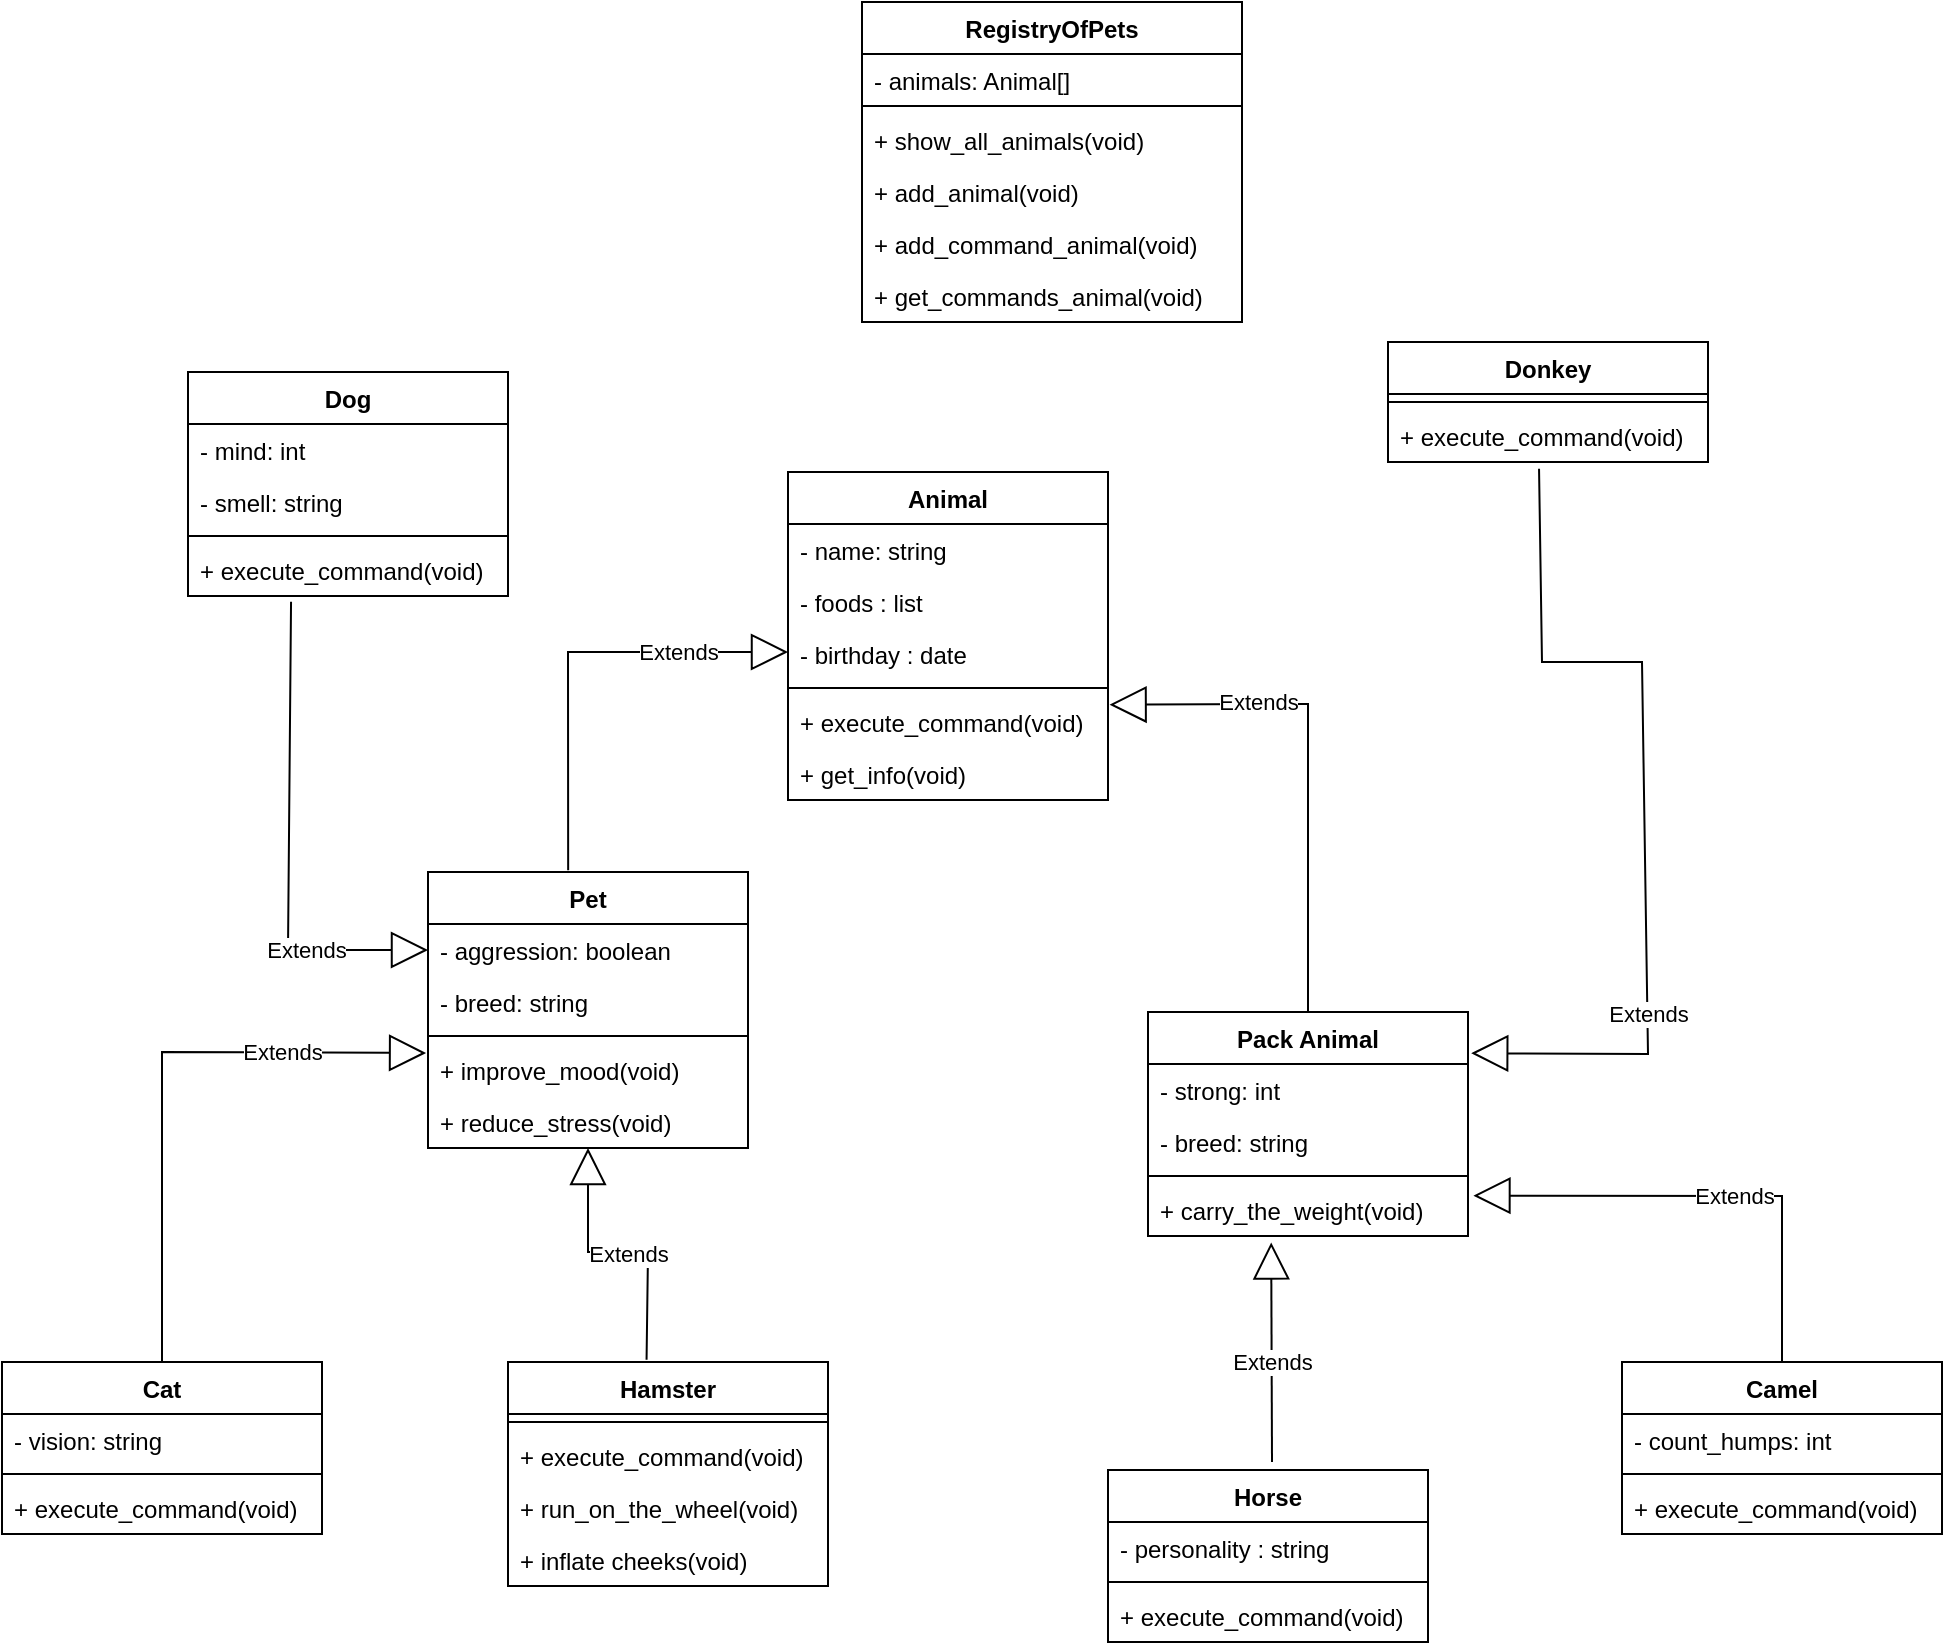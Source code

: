 <mxfile>
    <diagram id="R2lEEEUBdFMjLlhIrx00" name="Page-1">
        <mxGraphModel dx="907" dy="497" grid="1" gridSize="10" guides="1" tooltips="1" connect="1" arrows="1" fold="1" page="1" pageScale="1" pageWidth="1100" pageHeight="1700" math="0" shadow="0" extFonts="Permanent Marker^https://fonts.googleapis.com/css?family=Permanent+Marker">
            <root>
                <mxCell id="0"/>
                <mxCell id="1" parent="0"/>
                <mxCell id="GSxFg-PIzHMh7uF5a8ec-35" value="Pack Animal" style="swimlane;fontStyle=1;align=center;verticalAlign=top;childLayout=stackLayout;horizontal=1;startSize=26;horizontalStack=0;resizeParent=1;resizeParentMax=0;resizeLast=0;collapsible=1;marginBottom=0;" parent="1" vertex="1">
                    <mxGeometry x="653" y="565" width="160" height="112" as="geometry"/>
                </mxCell>
                <mxCell id="GSxFg-PIzHMh7uF5a8ec-36" value="- strong: int" style="text;strokeColor=none;fillColor=none;align=left;verticalAlign=top;spacingLeft=4;spacingRight=4;overflow=hidden;rotatable=0;points=[[0,0.5],[1,0.5]];portConstraint=eastwest;" parent="GSxFg-PIzHMh7uF5a8ec-35" vertex="1">
                    <mxGeometry y="26" width="160" height="26" as="geometry"/>
                </mxCell>
                <mxCell id="26" value="- breed: string" style="text;strokeColor=none;fillColor=none;align=left;verticalAlign=top;spacingLeft=4;spacingRight=4;overflow=hidden;rotatable=0;points=[[0,0.5],[1,0.5]];portConstraint=eastwest;" parent="GSxFg-PIzHMh7uF5a8ec-35" vertex="1">
                    <mxGeometry y="52" width="160" height="26" as="geometry"/>
                </mxCell>
                <mxCell id="GSxFg-PIzHMh7uF5a8ec-38" value="" style="line;strokeWidth=1;fillColor=none;align=left;verticalAlign=middle;spacingTop=-1;spacingLeft=3;spacingRight=3;rotatable=0;labelPosition=right;points=[];portConstraint=eastwest;" parent="GSxFg-PIzHMh7uF5a8ec-35" vertex="1">
                    <mxGeometry y="78" width="160" height="8" as="geometry"/>
                </mxCell>
                <mxCell id="GSxFg-PIzHMh7uF5a8ec-39" value="+ carry_the_weight(void)" style="text;strokeColor=none;fillColor=none;align=left;verticalAlign=top;spacingLeft=4;spacingRight=4;overflow=hidden;rotatable=0;points=[[0,0.5],[1,0.5]];portConstraint=eastwest;" parent="GSxFg-PIzHMh7uF5a8ec-35" vertex="1">
                    <mxGeometry y="86" width="160" height="26" as="geometry"/>
                </mxCell>
                <mxCell id="GSxFg-PIzHMh7uF5a8ec-13" value="Animal" style="swimlane;fontStyle=1;align=center;verticalAlign=top;childLayout=stackLayout;horizontal=1;startSize=26;horizontalStack=0;resizeParent=1;resizeParentMax=0;resizeLast=0;collapsible=1;marginBottom=0;" parent="1" vertex="1">
                    <mxGeometry x="473" y="295" width="160" height="164" as="geometry"/>
                </mxCell>
                <mxCell id="GSxFg-PIzHMh7uF5a8ec-17" value="- name: string" style="text;strokeColor=none;fillColor=none;align=left;verticalAlign=top;spacingLeft=4;spacingRight=4;overflow=hidden;rotatable=0;points=[[0,0.5],[1,0.5]];portConstraint=eastwest;" parent="GSxFg-PIzHMh7uF5a8ec-13" vertex="1">
                    <mxGeometry y="26" width="160" height="26" as="geometry"/>
                </mxCell>
                <mxCell id="GSxFg-PIzHMh7uF5a8ec-18" value="- foods : list" style="text;strokeColor=none;fillColor=none;align=left;verticalAlign=top;spacingLeft=4;spacingRight=4;overflow=hidden;rotatable=0;points=[[0,0.5],[1,0.5]];portConstraint=eastwest;" parent="GSxFg-PIzHMh7uF5a8ec-13" vertex="1">
                    <mxGeometry y="52" width="160" height="26" as="geometry"/>
                </mxCell>
                <mxCell id="12" value="- birthday : date" style="text;strokeColor=none;fillColor=none;align=left;verticalAlign=top;spacingLeft=4;spacingRight=4;overflow=hidden;rotatable=0;points=[[0,0.5],[1,0.5]];portConstraint=eastwest;" parent="GSxFg-PIzHMh7uF5a8ec-13" vertex="1">
                    <mxGeometry y="78" width="160" height="26" as="geometry"/>
                </mxCell>
                <mxCell id="GSxFg-PIzHMh7uF5a8ec-15" value="" style="line;strokeWidth=1;fillColor=none;align=left;verticalAlign=middle;spacingTop=-1;spacingLeft=3;spacingRight=3;rotatable=0;labelPosition=right;points=[];portConstraint=eastwest;" parent="GSxFg-PIzHMh7uF5a8ec-13" vertex="1">
                    <mxGeometry y="104" width="160" height="8" as="geometry"/>
                </mxCell>
                <mxCell id="GSxFg-PIzHMh7uF5a8ec-43" value="Extends" style="endArrow=block;endSize=16;endFill=0;html=1;rounded=0;exitX=0.438;exitY=-0.006;exitDx=0;exitDy=0;exitPerimeter=0;" parent="GSxFg-PIzHMh7uF5a8ec-13" source="GSxFg-PIzHMh7uF5a8ec-27" edge="1">
                    <mxGeometry x="0.498" width="160" relative="1" as="geometry">
                        <mxPoint x="-160" y="90" as="sourcePoint"/>
                        <mxPoint y="90" as="targetPoint"/>
                        <Array as="points">
                            <mxPoint x="-110" y="90"/>
                        </Array>
                        <mxPoint as="offset"/>
                    </mxGeometry>
                </mxCell>
                <mxCell id="GSxFg-PIzHMh7uF5a8ec-16" value="+ execute_command(void)" style="text;strokeColor=none;fillColor=none;align=left;verticalAlign=top;spacingLeft=4;spacingRight=4;overflow=hidden;rotatable=0;points=[[0,0.5],[1,0.5]];portConstraint=eastwest;" parent="GSxFg-PIzHMh7uF5a8ec-13" vertex="1">
                    <mxGeometry y="112" width="160" height="26" as="geometry"/>
                </mxCell>
                <mxCell id="8" value="+ get_info(void)" style="text;strokeColor=none;fillColor=none;align=left;verticalAlign=top;spacingLeft=4;spacingRight=4;overflow=hidden;rotatable=0;points=[[0,0.5],[1,0.5]];portConstraint=eastwest;" parent="GSxFg-PIzHMh7uF5a8ec-13" vertex="1">
                    <mxGeometry y="138" width="160" height="26" as="geometry"/>
                </mxCell>
                <mxCell id="GSxFg-PIzHMh7uF5a8ec-27" value="Pet" style="swimlane;fontStyle=1;align=center;verticalAlign=top;childLayout=stackLayout;horizontal=1;startSize=26;horizontalStack=0;resizeParent=1;resizeParentMax=0;resizeLast=0;collapsible=1;marginBottom=0;" parent="1" vertex="1">
                    <mxGeometry x="293" y="495" width="160" height="138" as="geometry"/>
                </mxCell>
                <mxCell id="24" value="- aggression: boolean" style="text;strokeColor=none;fillColor=none;align=left;verticalAlign=top;spacingLeft=4;spacingRight=4;overflow=hidden;rotatable=0;points=[[0,0.5],[1,0.5]];portConstraint=eastwest;" parent="GSxFg-PIzHMh7uF5a8ec-27" vertex="1">
                    <mxGeometry y="26" width="160" height="26" as="geometry"/>
                </mxCell>
                <mxCell id="16" value="- breed: string" style="text;strokeColor=none;fillColor=none;align=left;verticalAlign=top;spacingLeft=4;spacingRight=4;overflow=hidden;rotatable=0;points=[[0,0.5],[1,0.5]];portConstraint=eastwest;" parent="GSxFg-PIzHMh7uF5a8ec-27" vertex="1">
                    <mxGeometry y="52" width="160" height="26" as="geometry"/>
                </mxCell>
                <mxCell id="GSxFg-PIzHMh7uF5a8ec-30" value="" style="line;strokeWidth=1;fillColor=none;align=left;verticalAlign=middle;spacingTop=-1;spacingLeft=3;spacingRight=3;rotatable=0;labelPosition=right;points=[];portConstraint=eastwest;" parent="GSxFg-PIzHMh7uF5a8ec-27" vertex="1">
                    <mxGeometry y="78" width="160" height="8" as="geometry"/>
                </mxCell>
                <mxCell id="GSxFg-PIzHMh7uF5a8ec-31" value="+ improve_mood(void)" style="text;strokeColor=none;fillColor=none;align=left;verticalAlign=top;spacingLeft=4;spacingRight=4;overflow=hidden;rotatable=0;points=[[0,0.5],[1,0.5]];portConstraint=eastwest;" parent="GSxFg-PIzHMh7uF5a8ec-27" vertex="1">
                    <mxGeometry y="86" width="160" height="26" as="geometry"/>
                </mxCell>
                <mxCell id="GSxFg-PIzHMh7uF5a8ec-32" value="+ reduce_stress(void)" style="text;strokeColor=none;fillColor=none;align=left;verticalAlign=top;spacingLeft=4;spacingRight=4;overflow=hidden;rotatable=0;points=[[0,0.5],[1,0.5]];portConstraint=eastwest;" parent="GSxFg-PIzHMh7uF5a8ec-27" vertex="1">
                    <mxGeometry y="112" width="160" height="26" as="geometry"/>
                </mxCell>
                <mxCell id="GSxFg-PIzHMh7uF5a8ec-44" value="Extends" style="endArrow=block;endSize=16;endFill=0;html=1;rounded=0;entryX=1.005;entryY=0.166;entryDx=0;entryDy=0;entryPerimeter=0;exitX=0.5;exitY=0;exitDx=0;exitDy=0;" parent="1" source="GSxFg-PIzHMh7uF5a8ec-35" target="GSxFg-PIzHMh7uF5a8ec-16" edge="1">
                    <mxGeometry x="0.413" y="-1" width="160" relative="1" as="geometry">
                        <mxPoint x="783" y="495" as="sourcePoint"/>
                        <mxPoint x="853" y="345" as="targetPoint"/>
                        <Array as="points">
                            <mxPoint x="733" y="435"/>
                            <mxPoint x="733" y="411"/>
                        </Array>
                        <mxPoint as="offset"/>
                    </mxGeometry>
                </mxCell>
                <mxCell id="GSxFg-PIzHMh7uF5a8ec-47" value="Dog" style="swimlane;fontStyle=1;align=center;verticalAlign=top;childLayout=stackLayout;horizontal=1;startSize=26;horizontalStack=0;resizeParent=1;resizeParentMax=0;resizeLast=0;collapsible=1;marginBottom=0;" parent="1" vertex="1">
                    <mxGeometry x="173" y="245" width="160" height="112" as="geometry"/>
                </mxCell>
                <mxCell id="GSxFg-PIzHMh7uF5a8ec-48" value="- mind: int" style="text;strokeColor=none;fillColor=none;align=left;verticalAlign=top;spacingLeft=4;spacingRight=4;overflow=hidden;rotatable=0;points=[[0,0.5],[1,0.5]];portConstraint=eastwest;" parent="GSxFg-PIzHMh7uF5a8ec-47" vertex="1">
                    <mxGeometry y="26" width="160" height="26" as="geometry"/>
                </mxCell>
                <mxCell id="15" value="- smell: string" style="text;strokeColor=none;fillColor=none;align=left;verticalAlign=top;spacingLeft=4;spacingRight=4;overflow=hidden;rotatable=0;points=[[0,0.5],[1,0.5]];portConstraint=eastwest;" parent="GSxFg-PIzHMh7uF5a8ec-47" vertex="1">
                    <mxGeometry y="52" width="160" height="26" as="geometry"/>
                </mxCell>
                <mxCell id="GSxFg-PIzHMh7uF5a8ec-50" value="" style="line;strokeWidth=1;fillColor=none;align=left;verticalAlign=middle;spacingTop=-1;spacingLeft=3;spacingRight=3;rotatable=0;labelPosition=right;points=[];portConstraint=eastwest;" parent="GSxFg-PIzHMh7uF5a8ec-47" vertex="1">
                    <mxGeometry y="78" width="160" height="8" as="geometry"/>
                </mxCell>
                <mxCell id="GSxFg-PIzHMh7uF5a8ec-51" value="+ execute_command(void)" style="text;strokeColor=none;fillColor=none;align=left;verticalAlign=top;spacingLeft=4;spacingRight=4;overflow=hidden;rotatable=0;points=[[0,0.5],[1,0.5]];portConstraint=eastwest;" parent="GSxFg-PIzHMh7uF5a8ec-47" vertex="1">
                    <mxGeometry y="86" width="160" height="26" as="geometry"/>
                </mxCell>
                <mxCell id="GSxFg-PIzHMh7uF5a8ec-54" value="Cat" style="swimlane;fontStyle=1;align=center;verticalAlign=top;childLayout=stackLayout;horizontal=1;startSize=26;horizontalStack=0;resizeParent=1;resizeParentMax=0;resizeLast=0;collapsible=1;marginBottom=0;" parent="1" vertex="1">
                    <mxGeometry x="80" y="740" width="160" height="86" as="geometry"/>
                </mxCell>
                <mxCell id="GSxFg-PIzHMh7uF5a8ec-55" value="- vision: string" style="text;strokeColor=none;fillColor=none;align=left;verticalAlign=top;spacingLeft=4;spacingRight=4;overflow=hidden;rotatable=0;points=[[0,0.5],[1,0.5]];portConstraint=eastwest;" parent="GSxFg-PIzHMh7uF5a8ec-54" vertex="1">
                    <mxGeometry y="26" width="160" height="26" as="geometry"/>
                </mxCell>
                <mxCell id="GSxFg-PIzHMh7uF5a8ec-57" value="" style="line;strokeWidth=1;fillColor=none;align=left;verticalAlign=middle;spacingTop=-1;spacingLeft=3;spacingRight=3;rotatable=0;labelPosition=right;points=[];portConstraint=eastwest;" parent="GSxFg-PIzHMh7uF5a8ec-54" vertex="1">
                    <mxGeometry y="52" width="160" height="8" as="geometry"/>
                </mxCell>
                <mxCell id="GSxFg-PIzHMh7uF5a8ec-58" value="+ execute_command(void)" style="text;strokeColor=none;fillColor=none;align=left;verticalAlign=top;spacingLeft=4;spacingRight=4;overflow=hidden;rotatable=0;points=[[0,0.5],[1,0.5]];portConstraint=eastwest;" parent="GSxFg-PIzHMh7uF5a8ec-54" vertex="1">
                    <mxGeometry y="60" width="160" height="26" as="geometry"/>
                </mxCell>
                <mxCell id="GSxFg-PIzHMh7uF5a8ec-61" value="Hamster" style="swimlane;fontStyle=1;align=center;verticalAlign=top;childLayout=stackLayout;horizontal=1;startSize=26;horizontalStack=0;resizeParent=1;resizeParentMax=0;resizeLast=0;collapsible=1;marginBottom=0;" parent="1" vertex="1">
                    <mxGeometry x="333" y="740" width="160" height="112" as="geometry"/>
                </mxCell>
                <mxCell id="GSxFg-PIzHMh7uF5a8ec-64" value="" style="line;strokeWidth=1;fillColor=none;align=left;verticalAlign=middle;spacingTop=-1;spacingLeft=3;spacingRight=3;rotatable=0;labelPosition=right;points=[];portConstraint=eastwest;" parent="GSxFg-PIzHMh7uF5a8ec-61" vertex="1">
                    <mxGeometry y="26" width="160" height="8" as="geometry"/>
                </mxCell>
                <mxCell id="GSxFg-PIzHMh7uF5a8ec-65" value="+ execute_command(void)" style="text;strokeColor=none;fillColor=none;align=left;verticalAlign=top;spacingLeft=4;spacingRight=4;overflow=hidden;rotatable=0;points=[[0,0.5],[1,0.5]];portConstraint=eastwest;" parent="GSxFg-PIzHMh7uF5a8ec-61" vertex="1">
                    <mxGeometry y="34" width="160" height="26" as="geometry"/>
                </mxCell>
                <mxCell id="14" value="+ run_on_the_wheel(void)" style="text;strokeColor=none;fillColor=none;align=left;verticalAlign=top;spacingLeft=4;spacingRight=4;overflow=hidden;rotatable=0;points=[[0,0.5],[1,0.5]];portConstraint=eastwest;" parent="GSxFg-PIzHMh7uF5a8ec-61" vertex="1">
                    <mxGeometry y="60" width="160" height="26" as="geometry"/>
                </mxCell>
                <mxCell id="17" value="+ inflate cheeks(void)" style="text;strokeColor=none;fillColor=none;align=left;verticalAlign=top;spacingLeft=4;spacingRight=4;overflow=hidden;rotatable=0;points=[[0,0.5],[1,0.5]];portConstraint=eastwest;" parent="GSxFg-PIzHMh7uF5a8ec-61" vertex="1">
                    <mxGeometry y="86" width="160" height="26" as="geometry"/>
                </mxCell>
                <mxCell id="GSxFg-PIzHMh7uF5a8ec-68" value="Camel" style="swimlane;fontStyle=1;align=center;verticalAlign=top;childLayout=stackLayout;horizontal=1;startSize=26;horizontalStack=0;resizeParent=1;resizeParentMax=0;resizeLast=0;collapsible=1;marginBottom=0;" parent="1" vertex="1">
                    <mxGeometry x="890" y="740" width="160" height="86" as="geometry"/>
                </mxCell>
                <mxCell id="GSxFg-PIzHMh7uF5a8ec-69" value="- count_humps: int" style="text;strokeColor=none;fillColor=none;align=left;verticalAlign=top;spacingLeft=4;spacingRight=4;overflow=hidden;rotatable=0;points=[[0,0.5],[1,0.5]];portConstraint=eastwest;" parent="GSxFg-PIzHMh7uF5a8ec-68" vertex="1">
                    <mxGeometry y="26" width="160" height="26" as="geometry"/>
                </mxCell>
                <mxCell id="GSxFg-PIzHMh7uF5a8ec-72" value="" style="line;strokeWidth=1;fillColor=none;align=left;verticalAlign=middle;spacingTop=-1;spacingLeft=3;spacingRight=3;rotatable=0;labelPosition=right;points=[];portConstraint=eastwest;" parent="GSxFg-PIzHMh7uF5a8ec-68" vertex="1">
                    <mxGeometry y="52" width="160" height="8" as="geometry"/>
                </mxCell>
                <mxCell id="GSxFg-PIzHMh7uF5a8ec-73" value="+ execute_command(void)" style="text;strokeColor=none;fillColor=none;align=left;verticalAlign=top;spacingLeft=4;spacingRight=4;overflow=hidden;rotatable=0;points=[[0,0.5],[1,0.5]];portConstraint=eastwest;" parent="GSxFg-PIzHMh7uF5a8ec-68" vertex="1">
                    <mxGeometry y="60" width="160" height="26" as="geometry"/>
                </mxCell>
                <mxCell id="GSxFg-PIzHMh7uF5a8ec-76" value="Horse" style="swimlane;fontStyle=1;align=center;verticalAlign=top;childLayout=stackLayout;horizontal=1;startSize=26;horizontalStack=0;resizeParent=1;resizeParentMax=0;resizeLast=0;collapsible=1;marginBottom=0;" parent="1" vertex="1">
                    <mxGeometry x="633" y="794" width="160" height="86" as="geometry"/>
                </mxCell>
                <mxCell id="GSxFg-PIzHMh7uF5a8ec-78" value="- personality : string" style="text;strokeColor=none;fillColor=none;align=left;verticalAlign=top;spacingLeft=4;spacingRight=4;overflow=hidden;rotatable=0;points=[[0,0.5],[1,0.5]];portConstraint=eastwest;" parent="GSxFg-PIzHMh7uF5a8ec-76" vertex="1">
                    <mxGeometry y="26" width="160" height="26" as="geometry"/>
                </mxCell>
                <mxCell id="GSxFg-PIzHMh7uF5a8ec-80" value="" style="line;strokeWidth=1;fillColor=none;align=left;verticalAlign=middle;spacingTop=-1;spacingLeft=3;spacingRight=3;rotatable=0;labelPosition=right;points=[];portConstraint=eastwest;" parent="GSxFg-PIzHMh7uF5a8ec-76" vertex="1">
                    <mxGeometry y="52" width="160" height="8" as="geometry"/>
                </mxCell>
                <mxCell id="GSxFg-PIzHMh7uF5a8ec-81" value="+ execute_command(void)" style="text;strokeColor=none;fillColor=none;align=left;verticalAlign=top;spacingLeft=4;spacingRight=4;overflow=hidden;rotatable=0;points=[[0,0.5],[1,0.5]];portConstraint=eastwest;" parent="GSxFg-PIzHMh7uF5a8ec-76" vertex="1">
                    <mxGeometry y="60" width="160" height="26" as="geometry"/>
                </mxCell>
                <mxCell id="GSxFg-PIzHMh7uF5a8ec-84" value="Donkey" style="swimlane;fontStyle=1;align=center;verticalAlign=top;childLayout=stackLayout;horizontal=1;startSize=26;horizontalStack=0;resizeParent=1;resizeParentMax=0;resizeLast=0;collapsible=1;marginBottom=0;" parent="1" vertex="1">
                    <mxGeometry x="773" y="230" width="160" height="60" as="geometry"/>
                </mxCell>
                <mxCell id="GSxFg-PIzHMh7uF5a8ec-88" value="" style="line;strokeWidth=1;fillColor=none;align=left;verticalAlign=middle;spacingTop=-1;spacingLeft=3;spacingRight=3;rotatable=0;labelPosition=right;points=[];portConstraint=eastwest;" parent="GSxFg-PIzHMh7uF5a8ec-84" vertex="1">
                    <mxGeometry y="26" width="160" height="8" as="geometry"/>
                </mxCell>
                <mxCell id="GSxFg-PIzHMh7uF5a8ec-89" value="+ execute_command(void)" style="text;strokeColor=none;fillColor=none;align=left;verticalAlign=top;spacingLeft=4;spacingRight=4;overflow=hidden;rotatable=0;points=[[0,0.5],[1,0.5]];portConstraint=eastwest;" parent="GSxFg-PIzHMh7uF5a8ec-84" vertex="1">
                    <mxGeometry y="34" width="160" height="26" as="geometry"/>
                </mxCell>
                <mxCell id="GSxFg-PIzHMh7uF5a8ec-92" value="Extends" style="endArrow=block;endSize=16;endFill=0;html=1;rounded=0;entryX=0;entryY=0.5;entryDx=0;entryDy=0;exitX=0.322;exitY=1.109;exitDx=0;exitDy=0;exitPerimeter=0;" parent="1" source="GSxFg-PIzHMh7uF5a8ec-51" edge="1">
                    <mxGeometry x="0.498" width="160" relative="1" as="geometry">
                        <mxPoint x="223.4" y="383.364" as="sourcePoint"/>
                        <mxPoint x="293" y="534" as="targetPoint"/>
                        <Array as="points">
                            <mxPoint x="223" y="534"/>
                        </Array>
                        <mxPoint as="offset"/>
                    </mxGeometry>
                </mxCell>
                <mxCell id="GSxFg-PIzHMh7uF5a8ec-94" value="Extends" style="endArrow=block;endSize=16;endFill=0;html=1;rounded=0;exitX=0.5;exitY=0;exitDx=0;exitDy=0;entryX=-0.006;entryY=0.173;entryDx=0;entryDy=0;entryPerimeter=0;" parent="1" source="GSxFg-PIzHMh7uF5a8ec-54" target="GSxFg-PIzHMh7uF5a8ec-31" edge="1">
                    <mxGeometry x="0.498" width="160" relative="1" as="geometry">
                        <mxPoint x="222.92" y="739.664" as="sourcePoint"/>
                        <mxPoint x="298" y="565" as="targetPoint"/>
                        <Array as="points">
                            <mxPoint x="160" y="585"/>
                        </Array>
                        <mxPoint as="offset"/>
                    </mxGeometry>
                </mxCell>
                <mxCell id="GSxFg-PIzHMh7uF5a8ec-95" value="Extends" style="endArrow=block;endSize=16;endFill=0;html=1;rounded=0;exitX=0.433;exitY=-0.01;exitDx=0;exitDy=0;exitPerimeter=0;" parent="1" source="GSxFg-PIzHMh7uF5a8ec-61" target="GSxFg-PIzHMh7uF5a8ec-27" edge="1">
                    <mxGeometry x="-0.228" y="10" width="160" relative="1" as="geometry">
                        <mxPoint x="413.08" y="504.016" as="sourcePoint"/>
                        <mxPoint x="382.44" y="660.092" as="targetPoint"/>
                        <Array as="points">
                            <mxPoint x="403" y="685"/>
                            <mxPoint x="373" y="685"/>
                        </Array>
                        <mxPoint as="offset"/>
                    </mxGeometry>
                </mxCell>
                <mxCell id="GSxFg-PIzHMh7uF5a8ec-96" value="Extends" style="endArrow=block;endSize=16;endFill=0;html=1;rounded=0;entryX=1.01;entryY=0.184;entryDx=0;entryDy=0;entryPerimeter=0;exitX=0.472;exitY=1.128;exitDx=0;exitDy=0;exitPerimeter=0;" parent="1" source="GSxFg-PIzHMh7uF5a8ec-89" target="GSxFg-PIzHMh7uF5a8ec-35" edge="1">
                    <mxGeometry x="0.498" width="160" relative="1" as="geometry">
                        <mxPoint x="902.6" y="316.13" as="sourcePoint"/>
                        <mxPoint x="943" y="459" as="targetPoint"/>
                        <Array as="points">
                            <mxPoint x="850" y="390"/>
                            <mxPoint x="900" y="390"/>
                            <mxPoint x="903" y="586"/>
                        </Array>
                        <mxPoint as="offset"/>
                    </mxGeometry>
                </mxCell>
                <mxCell id="GSxFg-PIzHMh7uF5a8ec-98" value="Extends" style="endArrow=block;endSize=16;endFill=0;html=1;rounded=0;entryX=0.385;entryY=1.123;entryDx=0;entryDy=0;entryPerimeter=0;" parent="1" target="GSxFg-PIzHMh7uF5a8ec-39" edge="1">
                    <mxGeometry x="-0.093" width="160" relative="1" as="geometry">
                        <mxPoint x="715" y="790" as="sourcePoint"/>
                        <mxPoint x="723" y="575" as="targetPoint"/>
                        <Array as="points"/>
                        <mxPoint as="offset"/>
                    </mxGeometry>
                </mxCell>
                <mxCell id="11" value="Extends" style="endArrow=block;endSize=16;endFill=0;html=1;rounded=0;exitX=0.5;exitY=0;exitDx=0;exitDy=0;entryX=1.017;entryY=0.224;entryDx=0;entryDy=0;entryPerimeter=0;" parent="1" source="GSxFg-PIzHMh7uF5a8ec-68" target="GSxFg-PIzHMh7uF5a8ec-39" edge="1">
                    <mxGeometry x="-0.096" width="160" relative="1" as="geometry">
                        <mxPoint x="722.6" y="804.832" as="sourcePoint"/>
                        <mxPoint x="724.6" y="664.198" as="targetPoint"/>
                        <Array as="points">
                            <mxPoint x="970" y="657"/>
                        </Array>
                        <mxPoint as="offset"/>
                    </mxGeometry>
                </mxCell>
                <mxCell id="18" value="RegistryOfPets" style="swimlane;fontStyle=1;align=center;verticalAlign=top;childLayout=stackLayout;horizontal=1;startSize=26;horizontalStack=0;resizeParent=1;resizeParentMax=0;resizeLast=0;collapsible=1;marginBottom=0;" parent="1" vertex="1">
                    <mxGeometry x="510" y="60" width="190" height="160" as="geometry"/>
                </mxCell>
                <mxCell id="19" value="- animals: Animal[]" style="text;strokeColor=none;fillColor=none;align=left;verticalAlign=top;spacingLeft=4;spacingRight=4;overflow=hidden;rotatable=0;points=[[0,0.5],[1,0.5]];portConstraint=eastwest;" parent="18" vertex="1">
                    <mxGeometry y="26" width="190" height="22" as="geometry"/>
                </mxCell>
                <mxCell id="21" value="" style="line;strokeWidth=1;fillColor=none;align=left;verticalAlign=middle;spacingTop=-1;spacingLeft=3;spacingRight=3;rotatable=0;labelPosition=right;points=[];portConstraint=eastwest;" parent="18" vertex="1">
                    <mxGeometry y="48" width="190" height="8" as="geometry"/>
                </mxCell>
                <mxCell id="22" value="+ show_all_animals(void)" style="text;strokeColor=none;fillColor=none;align=left;verticalAlign=top;spacingLeft=4;spacingRight=4;overflow=hidden;rotatable=0;points=[[0,0.5],[1,0.5]];portConstraint=eastwest;" parent="18" vertex="1">
                    <mxGeometry y="56" width="190" height="26" as="geometry"/>
                </mxCell>
                <mxCell id="34" value="+ add_animal(void)" style="text;strokeColor=none;fillColor=none;align=left;verticalAlign=top;spacingLeft=4;spacingRight=4;overflow=hidden;rotatable=0;points=[[0,0.5],[1,0.5]];portConstraint=eastwest;" parent="18" vertex="1">
                    <mxGeometry y="82" width="190" height="26" as="geometry"/>
                </mxCell>
                <mxCell id="36" value="+ add_command_animal(void)" style="text;strokeColor=none;fillColor=none;align=left;verticalAlign=top;spacingLeft=4;spacingRight=4;overflow=hidden;rotatable=0;points=[[0,0.5],[1,0.5]];portConstraint=eastwest;" parent="18" vertex="1">
                    <mxGeometry y="108" width="190" height="26" as="geometry"/>
                </mxCell>
                <mxCell id="35" value="+ get_commands_animal(void)" style="text;strokeColor=none;fillColor=none;align=left;verticalAlign=top;spacingLeft=4;spacingRight=4;overflow=hidden;rotatable=0;points=[[0,0.5],[1,0.5]];portConstraint=eastwest;" parent="18" vertex="1">
                    <mxGeometry y="134" width="190" height="26" as="geometry"/>
                </mxCell>
            </root>
        </mxGraphModel>
    </diagram>
</mxfile>
